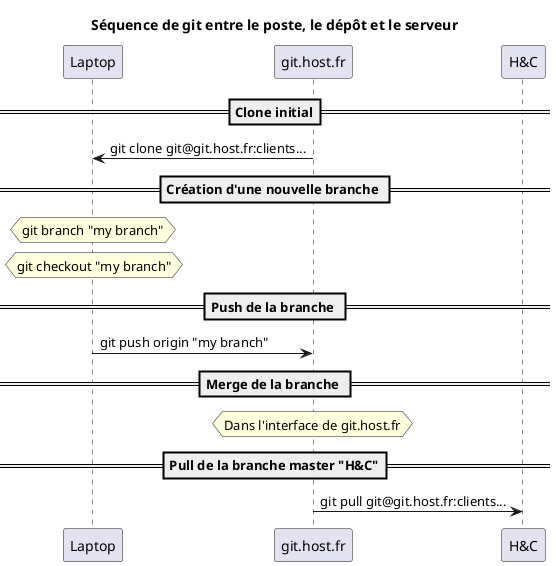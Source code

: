 @startuml

Title Séquence de git entre le poste, le dépôt et le serveur

== Clone initial==
Laptop <- git.host.fr : git clone git@git.host.fr:clients...
== Création d'une nouvelle branche ==
hnote over Laptop : git branch "my branch"
hnote over Laptop : git checkout "my branch"
== Push de la branche ==
Laptop -> git.host.fr : git push origin "my branch"
== Merge de la branche == 
hnote over git.host.fr : Dans l'interface de git.host.fr
== Pull de la branche master "H&C"==
git.host.fr -> "H&C" : git pull git@git.host.fr:clients...
@enduml
